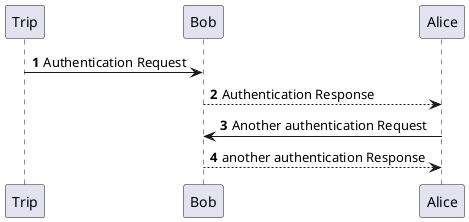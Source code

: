 @startuml
'https://plantuml.com/sequence-diagram

autonumber

Trip -> Bob: Authentication Request
Bob --> Alice: Authentication Response

Alice -> Bob: Another authentication Request
Alice <-- Bob: another authentication Response
@enduml